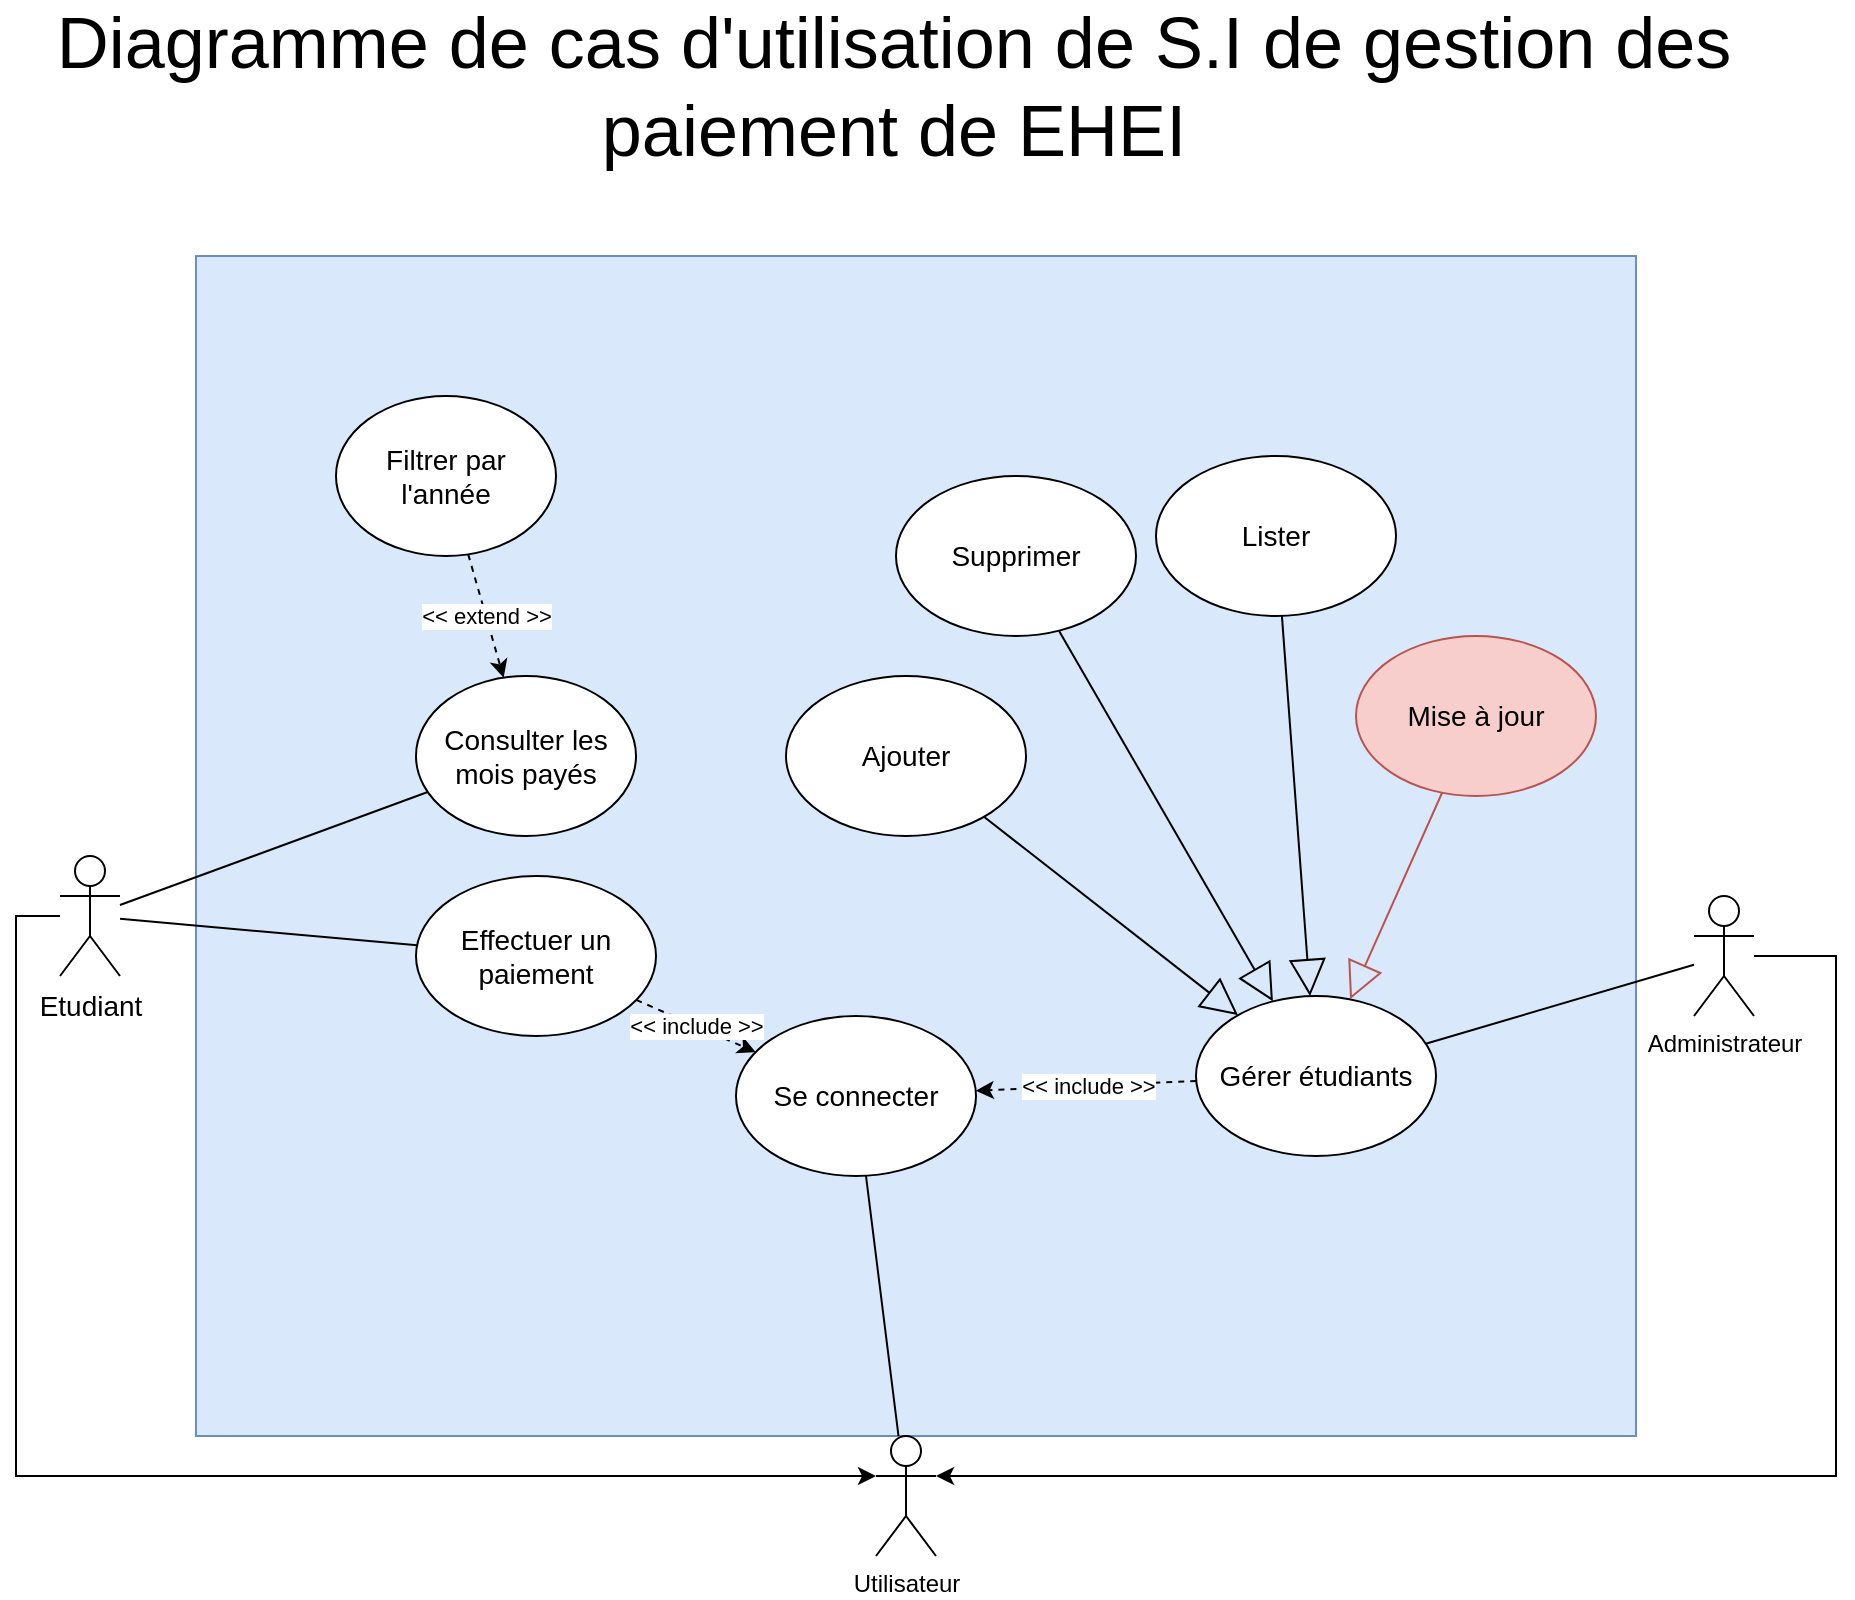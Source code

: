 <mxfile version="22.1.18" type="device" pages="3">
  <diagram name="Diagramme de cas d&#39;utlisation" id="22jYKfBDnZWw5TZZHojw">
    <mxGraphModel dx="1326" dy="895" grid="1" gridSize="10" guides="1" tooltips="1" connect="1" arrows="1" fold="1" page="0" pageScale="1" pageWidth="850" pageHeight="1100" math="0" shadow="0">
      <root>
        <mxCell id="0" />
        <mxCell id="1" parent="0" />
        <mxCell id="Y_bpcdaq26l3CIiZRV6S-45" value="" style="rounded=0;whiteSpace=wrap;html=1;fillColor=#dae8fc;strokeColor=#6c8ebf;" vertex="1" parent="1">
          <mxGeometry x="-70" y="-200" width="720" height="590" as="geometry" />
        </mxCell>
        <mxCell id="Y_bpcdaq26l3CIiZRV6S-1" value="&lt;div style=&quot;font-size: 14px;&quot;&gt;Se connecter&lt;/div&gt;" style="ellipse;whiteSpace=wrap;html=1;fontSize=14;" vertex="1" parent="1">
          <mxGeometry x="200" y="180" width="120" height="80" as="geometry" />
        </mxCell>
        <mxCell id="Y_bpcdaq26l3CIiZRV6S-2" value="Effectuer un paiement" style="ellipse;whiteSpace=wrap;html=1;fontSize=14;" vertex="1" parent="1">
          <mxGeometry x="40" y="110" width="120" height="80" as="geometry" />
        </mxCell>
        <mxCell id="Y_bpcdaq26l3CIiZRV6S-46" style="edgeStyle=orthogonalEdgeStyle;rounded=0;orthogonalLoop=1;jettySize=auto;html=1;" edge="1" parent="1" source="Y_bpcdaq26l3CIiZRV6S-3" target="Y_bpcdaq26l3CIiZRV6S-15">
          <mxGeometry relative="1" as="geometry">
            <Array as="points">
              <mxPoint x="-160" y="130" />
              <mxPoint x="-160" y="410" />
            </Array>
          </mxGeometry>
        </mxCell>
        <mxCell id="Y_bpcdaq26l3CIiZRV6S-3" value="&lt;div style=&quot;font-size: 14px;&quot;&gt;Etudiant&lt;/div&gt;" style="shape=umlActor;verticalLabelPosition=bottom;verticalAlign=top;html=1;outlineConnect=0;fontSize=14;" vertex="1" parent="1">
          <mxGeometry x="-138" y="100" width="30" height="60" as="geometry" />
        </mxCell>
        <mxCell id="Y_bpcdaq26l3CIiZRV6S-5" value="" style="endArrow=none;html=1;rounded=0;fontSize=14;" edge="1" parent="1" source="Y_bpcdaq26l3CIiZRV6S-3" target="Y_bpcdaq26l3CIiZRV6S-2">
          <mxGeometry width="50" height="50" relative="1" as="geometry">
            <mxPoint x="-70" y="139" as="sourcePoint" />
            <mxPoint x="210" y="123" as="targetPoint" />
          </mxGeometry>
        </mxCell>
        <mxCell id="Y_bpcdaq26l3CIiZRV6S-9" value="" style="endArrow=classic;html=1;rounded=0;dashed=1;" edge="1" parent="1" source="Y_bpcdaq26l3CIiZRV6S-2" target="Y_bpcdaq26l3CIiZRV6S-1">
          <mxGeometry width="50" height="50" relative="1" as="geometry">
            <mxPoint x="330" y="130" as="sourcePoint" />
            <mxPoint x="380" y="80" as="targetPoint" />
          </mxGeometry>
        </mxCell>
        <mxCell id="Y_bpcdaq26l3CIiZRV6S-10" value="&amp;lt;&amp;lt; include &amp;gt;&amp;gt;" style="edgeLabel;html=1;align=center;verticalAlign=middle;resizable=0;points=[];" vertex="1" connectable="0" parent="Y_bpcdaq26l3CIiZRV6S-9">
          <mxGeometry x="-0.024" relative="1" as="geometry">
            <mxPoint as="offset" />
          </mxGeometry>
        </mxCell>
        <mxCell id="Y_bpcdaq26l3CIiZRV6S-21" style="edgeStyle=orthogonalEdgeStyle;rounded=0;orthogonalLoop=1;jettySize=auto;html=1;" edge="1" parent="1" source="Y_bpcdaq26l3CIiZRV6S-11" target="Y_bpcdaq26l3CIiZRV6S-15">
          <mxGeometry relative="1" as="geometry">
            <Array as="points">
              <mxPoint x="750" y="150" />
              <mxPoint x="750" y="410" />
            </Array>
          </mxGeometry>
        </mxCell>
        <mxCell id="Y_bpcdaq26l3CIiZRV6S-11" value="&lt;div&gt;Administrateur&lt;/div&gt;" style="shape=umlActor;verticalLabelPosition=bottom;verticalAlign=top;html=1;outlineConnect=0;" vertex="1" parent="1">
          <mxGeometry x="679" y="120" width="30" height="60" as="geometry" />
        </mxCell>
        <mxCell id="Y_bpcdaq26l3CIiZRV6S-12" value="Ajouter" style="ellipse;whiteSpace=wrap;html=1;fontSize=14;" vertex="1" parent="1">
          <mxGeometry x="225" y="10" width="120" height="80" as="geometry" />
        </mxCell>
        <mxCell id="Y_bpcdaq26l3CIiZRV6S-13" value="" style="endArrow=none;html=1;rounded=0;fontSize=14;" edge="1" parent="1" source="Y_bpcdaq26l3CIiZRV6S-11" target="Y_bpcdaq26l3CIiZRV6S-27">
          <mxGeometry width="50" height="50" relative="1" as="geometry">
            <mxPoint x="-70" y="137" as="sourcePoint" />
            <mxPoint x="213" y="73" as="targetPoint" />
          </mxGeometry>
        </mxCell>
        <mxCell id="Y_bpcdaq26l3CIiZRV6S-15" value="Utilisateur" style="shape=umlActor;verticalLabelPosition=bottom;verticalAlign=top;html=1;outlineConnect=0;" vertex="1" parent="1">
          <mxGeometry x="270" y="390" width="30" height="60" as="geometry" />
        </mxCell>
        <mxCell id="Y_bpcdaq26l3CIiZRV6S-22" value="" style="endArrow=none;html=1;rounded=0;" edge="1" parent="1" source="Y_bpcdaq26l3CIiZRV6S-15" target="Y_bpcdaq26l3CIiZRV6S-1">
          <mxGeometry width="50" height="50" relative="1" as="geometry">
            <mxPoint x="150" y="320" as="sourcePoint" />
            <mxPoint x="200" y="270" as="targetPoint" />
          </mxGeometry>
        </mxCell>
        <mxCell id="Y_bpcdaq26l3CIiZRV6S-26" value="&lt;div&gt;Supprimer&lt;br&gt;&lt;/div&gt;" style="ellipse;whiteSpace=wrap;html=1;fontSize=14;" vertex="1" parent="1">
          <mxGeometry x="280" y="-90" width="120" height="80" as="geometry" />
        </mxCell>
        <mxCell id="Y_bpcdaq26l3CIiZRV6S-27" value="&lt;div&gt;Gérer étudiants&lt;/div&gt;" style="ellipse;whiteSpace=wrap;html=1;fontSize=14;" vertex="1" parent="1">
          <mxGeometry x="430" y="170" width="120" height="80" as="geometry" />
        </mxCell>
        <mxCell id="Y_bpcdaq26l3CIiZRV6S-29" value="" style="endArrow=block;endSize=16;endFill=0;html=1;rounded=0;" edge="1" parent="1" source="Y_bpcdaq26l3CIiZRV6S-26" target="Y_bpcdaq26l3CIiZRV6S-27">
          <mxGeometry width="160" relative="1" as="geometry">
            <mxPoint x="30" y="-40" as="sourcePoint" />
            <mxPoint x="190" y="-40" as="targetPoint" />
          </mxGeometry>
        </mxCell>
        <mxCell id="Y_bpcdaq26l3CIiZRV6S-30" value="" style="endArrow=block;endSize=16;endFill=0;html=1;rounded=0;" edge="1" parent="1" source="Y_bpcdaq26l3CIiZRV6S-12" target="Y_bpcdaq26l3CIiZRV6S-27">
          <mxGeometry width="160" relative="1" as="geometry">
            <mxPoint x="421" y="5" as="sourcePoint" />
            <mxPoint x="339" y="14" as="targetPoint" />
          </mxGeometry>
        </mxCell>
        <mxCell id="Y_bpcdaq26l3CIiZRV6S-31" value="" style="endArrow=classic;html=1;rounded=0;dashed=1;" edge="1" parent="1" source="Y_bpcdaq26l3CIiZRV6S-27" target="Y_bpcdaq26l3CIiZRV6S-1">
          <mxGeometry width="50" height="50" relative="1" as="geometry">
            <mxPoint x="150" y="95" as="sourcePoint" />
            <mxPoint x="240" y="196" as="targetPoint" />
          </mxGeometry>
        </mxCell>
        <mxCell id="Y_bpcdaq26l3CIiZRV6S-32" value="&amp;lt;&amp;lt; include &amp;gt;&amp;gt;" style="edgeLabel;html=1;align=center;verticalAlign=middle;resizable=0;points=[];" vertex="1" connectable="0" parent="Y_bpcdaq26l3CIiZRV6S-31">
          <mxGeometry x="-0.024" relative="1" as="geometry">
            <mxPoint as="offset" />
          </mxGeometry>
        </mxCell>
        <mxCell id="Y_bpcdaq26l3CIiZRV6S-33" value="Lister" style="ellipse;whiteSpace=wrap;html=1;fontSize=14;" vertex="1" parent="1">
          <mxGeometry x="410" y="-100" width="120" height="80" as="geometry" />
        </mxCell>
        <mxCell id="Y_bpcdaq26l3CIiZRV6S-34" value="" style="endArrow=block;endSize=16;endFill=0;html=1;rounded=0;" edge="1" parent="1" source="Y_bpcdaq26l3CIiZRV6S-33" target="Y_bpcdaq26l3CIiZRV6S-27">
          <mxGeometry width="160" relative="1" as="geometry">
            <mxPoint x="483" y="40" as="sourcePoint" />
            <mxPoint x="496" y="180" as="targetPoint" />
          </mxGeometry>
        </mxCell>
        <mxCell id="Y_bpcdaq26l3CIiZRV6S-35" value="Consulter les mois payés" style="ellipse;whiteSpace=wrap;html=1;fontSize=14;" vertex="1" parent="1">
          <mxGeometry x="40" y="10" width="110" height="80" as="geometry" />
        </mxCell>
        <mxCell id="Y_bpcdaq26l3CIiZRV6S-36" value="" style="endArrow=none;html=1;rounded=0;fontSize=14;" edge="1" parent="1" source="Y_bpcdaq26l3CIiZRV6S-3" target="Y_bpcdaq26l3CIiZRV6S-35">
          <mxGeometry width="50" height="50" relative="1" as="geometry">
            <mxPoint x="-70" y="142" as="sourcePoint" />
            <mxPoint x="51" y="154" as="targetPoint" />
          </mxGeometry>
        </mxCell>
        <mxCell id="Y_bpcdaq26l3CIiZRV6S-37" value="Filtrer par l&#39;année" style="ellipse;whiteSpace=wrap;html=1;fontSize=14;" vertex="1" parent="1">
          <mxGeometry y="-130" width="110" height="80" as="geometry" />
        </mxCell>
        <mxCell id="Y_bpcdaq26l3CIiZRV6S-38" value="" style="endArrow=classic;html=1;rounded=0;dashed=1;" edge="1" parent="1" source="Y_bpcdaq26l3CIiZRV6S-37" target="Y_bpcdaq26l3CIiZRV6S-35">
          <mxGeometry width="50" height="50" relative="1" as="geometry">
            <mxPoint x="170" y="-50" as="sourcePoint" />
            <mxPoint x="200" y="-20" as="targetPoint" />
          </mxGeometry>
        </mxCell>
        <mxCell id="Y_bpcdaq26l3CIiZRV6S-39" value="&amp;lt;&amp;lt; extend &amp;gt;&amp;gt;" style="edgeLabel;html=1;align=center;verticalAlign=middle;resizable=0;points=[];" vertex="1" connectable="0" parent="Y_bpcdaq26l3CIiZRV6S-38">
          <mxGeometry x="-0.024" relative="1" as="geometry">
            <mxPoint as="offset" />
          </mxGeometry>
        </mxCell>
        <mxCell id="Y_bpcdaq26l3CIiZRV6S-41" value="Mise à jour" style="ellipse;whiteSpace=wrap;html=1;fontSize=14;fillColor=#f8cecc;strokeColor=#b85450;" vertex="1" parent="1">
          <mxGeometry x="510" y="-10" width="120" height="80" as="geometry" />
        </mxCell>
        <mxCell id="Y_bpcdaq26l3CIiZRV6S-42" value="" style="endArrow=block;endSize=16;endFill=0;html=1;rounded=0;fillColor=#f8cecc;strokeColor=#b85450;" edge="1" parent="1" source="Y_bpcdaq26l3CIiZRV6S-41" target="Y_bpcdaq26l3CIiZRV6S-27">
          <mxGeometry width="160" relative="1" as="geometry">
            <mxPoint x="603" y="110" as="sourcePoint" />
            <mxPoint x="496.288" y="231.502" as="targetPoint" />
          </mxGeometry>
        </mxCell>
        <mxCell id="Y_bpcdaq26l3CIiZRV6S-43" value="&lt;font style=&quot;font-size: 36px;&quot;&gt;Diagramme de cas d&#39;utilisation de S.I de gestion des paiement de EHEI&lt;/font&gt;" style="text;html=1;strokeColor=none;fillColor=none;align=center;verticalAlign=middle;whiteSpace=wrap;rounded=0;" vertex="1" parent="1">
          <mxGeometry x="-151" y="-320" width="860" height="70" as="geometry" />
        </mxCell>
      </root>
    </mxGraphModel>
  </diagram>
  <diagram id="p4xdv5BpP25A05sRHIda" name="Modèle Conceptuel de Données">
    <mxGraphModel dx="1280" dy="870" grid="1" gridSize="10" guides="1" tooltips="1" connect="1" arrows="1" fold="1" page="0" pageScale="1" pageWidth="850" pageHeight="1100" math="0" shadow="0">
      <root>
        <mxCell id="0" />
        <mxCell id="1" parent="0" />
        <mxCell id="fLXpJm7yrMxdvDP5TUwN-3" value="Etudiant" style="swimlane;fontStyle=0;childLayout=stackLayout;horizontal=1;startSize=30;horizontalStack=0;resizeParent=1;resizeParentMax=0;resizeLast=0;collapsible=1;marginBottom=0;whiteSpace=wrap;html=1;" vertex="1" parent="1">
          <mxGeometry x="-170" y="130" width="140" height="240" as="geometry" />
        </mxCell>
        <mxCell id="fLXpJm7yrMxdvDP5TUwN-4" value="Id" style="text;strokeColor=none;fillColor=none;align=left;verticalAlign=middle;spacingLeft=4;spacingRight=4;overflow=hidden;points=[[0,0.5],[1,0.5]];portConstraint=eastwest;rotatable=0;whiteSpace=wrap;html=1;fontStyle=4" vertex="1" parent="fLXpJm7yrMxdvDP5TUwN-3">
          <mxGeometry y="30" width="140" height="30" as="geometry" />
        </mxCell>
        <mxCell id="fLXpJm7yrMxdvDP5TUwN-5" value="Nom" style="text;strokeColor=none;fillColor=none;align=left;verticalAlign=middle;spacingLeft=4;spacingRight=4;overflow=hidden;points=[[0,0.5],[1,0.5]];portConstraint=eastwest;rotatable=0;whiteSpace=wrap;html=1;" vertex="1" parent="fLXpJm7yrMxdvDP5TUwN-3">
          <mxGeometry y="60" width="140" height="30" as="geometry" />
        </mxCell>
        <mxCell id="fLXpJm7yrMxdvDP5TUwN-6" value="Prenom" style="text;strokeColor=none;fillColor=none;align=left;verticalAlign=middle;spacingLeft=4;spacingRight=4;overflow=hidden;points=[[0,0.5],[1,0.5]];portConstraint=eastwest;rotatable=0;whiteSpace=wrap;html=1;" vertex="1" parent="fLXpJm7yrMxdvDP5TUwN-3">
          <mxGeometry y="90" width="140" height="30" as="geometry" />
        </mxCell>
        <mxCell id="fLXpJm7yrMxdvDP5TUwN-8" value="Passe" style="text;strokeColor=none;fillColor=none;align=left;verticalAlign=middle;spacingLeft=4;spacingRight=4;overflow=hidden;points=[[0,0.5],[1,0.5]];portConstraint=eastwest;rotatable=0;whiteSpace=wrap;html=1;" vertex="1" parent="fLXpJm7yrMxdvDP5TUwN-3">
          <mxGeometry y="120" width="140" height="30" as="geometry" />
        </mxCell>
        <mxCell id="fLXpJm7yrMxdvDP5TUwN-16" value="Email" style="text;strokeColor=none;fillColor=none;align=left;verticalAlign=middle;spacingLeft=4;spacingRight=4;overflow=hidden;points=[[0,0.5],[1,0.5]];portConstraint=eastwest;rotatable=0;whiteSpace=wrap;html=1;" vertex="1" parent="fLXpJm7yrMxdvDP5TUwN-3">
          <mxGeometry y="150" width="140" height="30" as="geometry" />
        </mxCell>
        <mxCell id="fLXpJm7yrMxdvDP5TUwN-17" value="Login" style="text;strokeColor=none;fillColor=none;align=left;verticalAlign=middle;spacingLeft=4;spacingRight=4;overflow=hidden;points=[[0,0.5],[1,0.5]];portConstraint=eastwest;rotatable=0;whiteSpace=wrap;html=1;" vertex="1" parent="fLXpJm7yrMxdvDP5TUwN-3">
          <mxGeometry y="180" width="140" height="30" as="geometry" />
        </mxCell>
        <mxCell id="fLXpJm7yrMxdvDP5TUwN-7" value="Annee_Scolaire" style="text;strokeColor=none;fillColor=none;align=left;verticalAlign=middle;spacingLeft=4;spacingRight=4;overflow=hidden;points=[[0,0.5],[1,0.5]];portConstraint=eastwest;rotatable=0;whiteSpace=wrap;html=1;" vertex="1" parent="fLXpJm7yrMxdvDP5TUwN-3">
          <mxGeometry y="210" width="140" height="30" as="geometry" />
        </mxCell>
        <mxCell id="fLXpJm7yrMxdvDP5TUwN-9" value="Administrateur" style="swimlane;fontStyle=0;childLayout=stackLayout;horizontal=1;startSize=30;horizontalStack=0;resizeParent=1;resizeParentMax=0;resizeLast=0;collapsible=1;marginBottom=0;whiteSpace=wrap;html=1;" vertex="1" parent="1">
          <mxGeometry x="430" y="140" width="140" height="210" as="geometry" />
        </mxCell>
        <mxCell id="fLXpJm7yrMxdvDP5TUwN-10" value="Id" style="text;strokeColor=none;fillColor=none;align=left;verticalAlign=middle;spacingLeft=4;spacingRight=4;overflow=hidden;points=[[0,0.5],[1,0.5]];portConstraint=eastwest;rotatable=0;whiteSpace=wrap;html=1;fontStyle=4" vertex="1" parent="fLXpJm7yrMxdvDP5TUwN-9">
          <mxGeometry y="30" width="140" height="30" as="geometry" />
        </mxCell>
        <mxCell id="fLXpJm7yrMxdvDP5TUwN-11" value="Nom" style="text;strokeColor=none;fillColor=none;align=left;verticalAlign=middle;spacingLeft=4;spacingRight=4;overflow=hidden;points=[[0,0.5],[1,0.5]];portConstraint=eastwest;rotatable=0;whiteSpace=wrap;html=1;" vertex="1" parent="fLXpJm7yrMxdvDP5TUwN-9">
          <mxGeometry y="60" width="140" height="30" as="geometry" />
        </mxCell>
        <mxCell id="fLXpJm7yrMxdvDP5TUwN-12" value="Prenom" style="text;strokeColor=none;fillColor=none;align=left;verticalAlign=middle;spacingLeft=4;spacingRight=4;overflow=hidden;points=[[0,0.5],[1,0.5]];portConstraint=eastwest;rotatable=0;whiteSpace=wrap;html=1;" vertex="1" parent="fLXpJm7yrMxdvDP5TUwN-9">
          <mxGeometry y="90" width="140" height="30" as="geometry" />
        </mxCell>
        <mxCell id="fLXpJm7yrMxdvDP5TUwN-14" value="Passe" style="text;strokeColor=none;fillColor=none;align=left;verticalAlign=middle;spacingLeft=4;spacingRight=4;overflow=hidden;points=[[0,0.5],[1,0.5]];portConstraint=eastwest;rotatable=0;whiteSpace=wrap;html=1;" vertex="1" parent="fLXpJm7yrMxdvDP5TUwN-9">
          <mxGeometry y="120" width="140" height="30" as="geometry" />
        </mxCell>
        <mxCell id="fLXpJm7yrMxdvDP5TUwN-15" value="Email" style="text;strokeColor=none;fillColor=none;align=left;verticalAlign=middle;spacingLeft=4;spacingRight=4;overflow=hidden;points=[[0,0.5],[1,0.5]];portConstraint=eastwest;rotatable=0;whiteSpace=wrap;html=1;" vertex="1" parent="fLXpJm7yrMxdvDP5TUwN-9">
          <mxGeometry y="150" width="140" height="30" as="geometry" />
        </mxCell>
        <mxCell id="fLXpJm7yrMxdvDP5TUwN-18" value="Login" style="text;strokeColor=none;fillColor=none;align=left;verticalAlign=middle;spacingLeft=4;spacingRight=4;overflow=hidden;points=[[0,0.5],[1,0.5]];portConstraint=eastwest;rotatable=0;whiteSpace=wrap;html=1;" vertex="1" parent="fLXpJm7yrMxdvDP5TUwN-9">
          <mxGeometry y="180" width="140" height="30" as="geometry" />
        </mxCell>
        <mxCell id="XOuO2czlWcrW3By1tzwt-1" value="Facture" style="swimlane;fontStyle=0;childLayout=stackLayout;horizontal=1;startSize=30;horizontalStack=0;resizeParent=1;resizeParentMax=0;resizeLast=0;collapsible=1;marginBottom=0;whiteSpace=wrap;html=1;" vertex="1" parent="1">
          <mxGeometry x="390" y="430" width="140" height="60" as="geometry" />
        </mxCell>
        <mxCell id="XOuO2czlWcrW3By1tzwt-2" value="Id" style="text;strokeColor=none;fillColor=none;align=left;verticalAlign=middle;spacingLeft=4;spacingRight=4;overflow=hidden;points=[[0,0.5],[1,0.5]];portConstraint=eastwest;rotatable=0;whiteSpace=wrap;html=1;fontStyle=4" vertex="1" parent="XOuO2czlWcrW3By1tzwt-1">
          <mxGeometry y="30" width="140" height="30" as="geometry" />
        </mxCell>
        <mxCell id="XOuO2czlWcrW3By1tzwt-15" value="" style="group" vertex="1" connectable="0" parent="1">
          <mxGeometry x="130" y="250" width="110" height="80" as="geometry" />
        </mxCell>
        <mxCell id="XOuO2czlWcrW3By1tzwt-13" value="" style="shape=lineEllipse;perimeter=ellipsePerimeter;whiteSpace=wrap;html=1;backgroundOutline=1;" vertex="1" parent="XOuO2czlWcrW3By1tzwt-15">
          <mxGeometry width="110" height="80" as="geometry" />
        </mxCell>
        <mxCell id="XOuO2czlWcrW3By1tzwt-14" value="&lt;font style=&quot;font-size: 14px;&quot;&gt;Supprimer&lt;/font&gt;" style="text;html=1;strokeColor=none;fillColor=none;align=center;verticalAlign=middle;whiteSpace=wrap;rounded=0;" vertex="1" parent="XOuO2czlWcrW3By1tzwt-15">
          <mxGeometry x="25" y="10" width="60" height="30" as="geometry" />
        </mxCell>
        <mxCell id="XOuO2czlWcrW3By1tzwt-16" value="" style="endArrow=none;html=1;rounded=0;startArrow=classic;startFill=1;" edge="1" parent="1" source="fLXpJm7yrMxdvDP5TUwN-3" target="XOuO2czlWcrW3By1tzwt-13">
          <mxGeometry width="50" height="50" relative="1" as="geometry">
            <mxPoint x="80" y="220" as="sourcePoint" />
            <mxPoint x="130" y="170" as="targetPoint" />
          </mxGeometry>
        </mxCell>
        <mxCell id="XOuO2czlWcrW3By1tzwt-18" value="0,1" style="edgeLabel;html=1;align=center;verticalAlign=middle;resizable=0;points=[];" vertex="1" connectable="0" parent="XOuO2czlWcrW3By1tzwt-16">
          <mxGeometry x="-0.802" y="-1" relative="1" as="geometry">
            <mxPoint y="1" as="offset" />
          </mxGeometry>
        </mxCell>
        <mxCell id="XOuO2czlWcrW3By1tzwt-17" value="" style="endArrow=none;html=1;rounded=0;" edge="1" parent="1" source="XOuO2czlWcrW3By1tzwt-13" target="fLXpJm7yrMxdvDP5TUwN-9">
          <mxGeometry width="50" height="50" relative="1" as="geometry">
            <mxPoint x="-20" y="233" as="sourcePoint" />
            <mxPoint x="146" y="169" as="targetPoint" />
          </mxGeometry>
        </mxCell>
        <mxCell id="XOuO2czlWcrW3By1tzwt-19" value="&lt;div&gt;0,n&lt;/div&gt;" style="edgeLabel;html=1;align=center;verticalAlign=middle;resizable=0;points=[];" vertex="1" connectable="0" parent="XOuO2czlWcrW3By1tzwt-17">
          <mxGeometry x="0.847" relative="1" as="geometry">
            <mxPoint as="offset" />
          </mxGeometry>
        </mxCell>
        <mxCell id="XOuO2czlWcrW3By1tzwt-27" value="" style="group" vertex="1" connectable="0" parent="1">
          <mxGeometry x="80" y="470" width="140" height="100" as="geometry" />
        </mxCell>
        <mxCell id="XOuO2czlWcrW3By1tzwt-21" value="" style="shape=lineEllipse;perimeter=ellipsePerimeter;whiteSpace=wrap;html=1;backgroundOutline=1;" vertex="1" parent="XOuO2czlWcrW3By1tzwt-27">
          <mxGeometry width="140" height="100" as="geometry" />
        </mxCell>
        <mxCell id="XOuO2czlWcrW3By1tzwt-22" value="&lt;font style=&quot;font-size: 14px;&quot;&gt;Effectuer un paiement&lt;/font&gt;" style="text;html=1;strokeColor=none;fillColor=none;align=center;verticalAlign=middle;whiteSpace=wrap;rounded=0;" vertex="1" parent="XOuO2czlWcrW3By1tzwt-27">
          <mxGeometry x="20" y="20" width="100" height="20" as="geometry" />
        </mxCell>
        <mxCell id="XOuO2czlWcrW3By1tzwt-24" value="Date_Paiement" style="text;html=1;strokeColor=none;fillColor=none;align=center;verticalAlign=middle;whiteSpace=wrap;rounded=0;" vertex="1" parent="XOuO2czlWcrW3By1tzwt-27">
          <mxGeometry x="40" y="50" width="60" height="30" as="geometry" />
        </mxCell>
        <mxCell id="XOuO2czlWcrW3By1tzwt-28" value="" style="endArrow=none;html=1;rounded=0;" edge="1" parent="1" source="fLXpJm7yrMxdvDP5TUwN-3" target="XOuO2czlWcrW3By1tzwt-21">
          <mxGeometry width="50" height="50" relative="1" as="geometry">
            <mxPoint x="50" y="440" as="sourcePoint" />
            <mxPoint x="100" y="390" as="targetPoint" />
          </mxGeometry>
        </mxCell>
        <mxCell id="XOuO2czlWcrW3By1tzwt-31" value="0,n" style="edgeLabel;html=1;align=center;verticalAlign=middle;resizable=0;points=[];" vertex="1" connectable="0" parent="XOuO2czlWcrW3By1tzwt-28">
          <mxGeometry x="-0.808" y="2" relative="1" as="geometry">
            <mxPoint as="offset" />
          </mxGeometry>
        </mxCell>
        <mxCell id="XOuO2czlWcrW3By1tzwt-29" value="" style="endArrow=none;html=1;rounded=0;" edge="1" parent="1" source="XOuO2czlWcrW3By1tzwt-21" target="XOuO2czlWcrW3By1tzwt-1">
          <mxGeometry width="50" height="50" relative="1" as="geometry">
            <mxPoint x="-20" y="314" as="sourcePoint" />
            <mxPoint x="122" y="423" as="targetPoint" />
          </mxGeometry>
        </mxCell>
        <mxCell id="XOuO2czlWcrW3By1tzwt-32" value="1,1" style="edgeLabel;html=1;align=center;verticalAlign=middle;resizable=0;points=[];" vertex="1" connectable="0" parent="XOuO2czlWcrW3By1tzwt-29">
          <mxGeometry x="0.803" y="1" relative="1" as="geometry">
            <mxPoint as="offset" />
          </mxGeometry>
        </mxCell>
        <mxCell id="U9dvrsGl_JqvgkqLc1zF-4" value="" style="group" vertex="1" connectable="0" parent="1">
          <mxGeometry x="130" y="60" width="110" height="80" as="geometry" />
        </mxCell>
        <mxCell id="U9dvrsGl_JqvgkqLc1zF-5" value="" style="shape=lineEllipse;perimeter=ellipsePerimeter;whiteSpace=wrap;html=1;backgroundOutline=1;" vertex="1" parent="U9dvrsGl_JqvgkqLc1zF-4">
          <mxGeometry width="110" height="80" as="geometry" />
        </mxCell>
        <mxCell id="U9dvrsGl_JqvgkqLc1zF-6" value="&lt;font style=&quot;font-size: 14px;&quot;&gt;Ajouter&lt;/font&gt;" style="text;html=1;strokeColor=none;fillColor=none;align=center;verticalAlign=middle;whiteSpace=wrap;rounded=0;" vertex="1" parent="U9dvrsGl_JqvgkqLc1zF-4">
          <mxGeometry x="25" y="10" width="60" height="30" as="geometry" />
        </mxCell>
        <mxCell id="U9dvrsGl_JqvgkqLc1zF-7" value="" style="endArrow=none;html=1;rounded=0;startArrow=classic;startFill=1;" edge="1" parent="1" target="U9dvrsGl_JqvgkqLc1zF-5" source="fLXpJm7yrMxdvDP5TUwN-3">
          <mxGeometry width="50" height="50" relative="1" as="geometry">
            <mxPoint x="-30" y="70" as="sourcePoint" />
            <mxPoint x="130" y="-20" as="targetPoint" />
          </mxGeometry>
        </mxCell>
        <mxCell id="U9dvrsGl_JqvgkqLc1zF-8" value="1,1" style="edgeLabel;html=1;align=center;verticalAlign=middle;resizable=0;points=[];" vertex="1" connectable="0" parent="U9dvrsGl_JqvgkqLc1zF-7">
          <mxGeometry x="-0.802" y="-1" relative="1" as="geometry">
            <mxPoint y="1" as="offset" />
          </mxGeometry>
        </mxCell>
        <mxCell id="U9dvrsGl_JqvgkqLc1zF-9" value="" style="endArrow=none;html=1;rounded=0;" edge="1" parent="1" source="U9dvrsGl_JqvgkqLc1zF-5" target="fLXpJm7yrMxdvDP5TUwN-9">
          <mxGeometry width="50" height="50" relative="1" as="geometry">
            <mxPoint x="-20" y="43" as="sourcePoint" />
            <mxPoint x="430" y="65" as="targetPoint" />
          </mxGeometry>
        </mxCell>
        <mxCell id="U9dvrsGl_JqvgkqLc1zF-10" value="&lt;div&gt;0,n&lt;/div&gt;" style="edgeLabel;html=1;align=center;verticalAlign=middle;resizable=0;points=[];" vertex="1" connectable="0" parent="U9dvrsGl_JqvgkqLc1zF-9">
          <mxGeometry x="0.847" relative="1" as="geometry">
            <mxPoint as="offset" />
          </mxGeometry>
        </mxCell>
        <mxCell id="S8A2-jKF2TTBNcCPMGpf-1" value="&lt;font style=&quot;font-size: 36px;&quot;&gt;Modèle Conceptuel de Données&lt;br&gt;&lt;/font&gt;" style="text;html=1;strokeColor=none;fillColor=none;align=center;verticalAlign=middle;whiteSpace=wrap;rounded=0;" vertex="1" parent="1">
          <mxGeometry x="-230" y="-60" width="860" height="70" as="geometry" />
        </mxCell>
      </root>
    </mxGraphModel>
  </diagram>
  <diagram id="TkexTxRCUjUuVSKVOQbz" name="Modèle Logique de données">
    <mxGraphModel dx="978" dy="522" grid="1" gridSize="10" guides="1" tooltips="1" connect="1" arrows="1" fold="1" page="0" pageScale="1" pageWidth="850" pageHeight="1100" math="0" shadow="0">
      <root>
        <mxCell id="0" />
        <mxCell id="1" parent="0" />
        <mxCell id="tRNBzl4piSs32QsZDn-Q-1" value="Etudiant" style="swimlane;fontStyle=0;childLayout=stackLayout;horizontal=1;startSize=30;horizontalStack=0;resizeParent=1;resizeParentMax=0;resizeLast=0;collapsible=1;marginBottom=0;whiteSpace=wrap;html=1;" vertex="1" parent="1">
          <mxGeometry x="180" y="350" width="170" height="300" as="geometry" />
        </mxCell>
        <mxCell id="tRNBzl4piSs32QsZDn-Q-2" value="Id" style="text;strokeColor=none;fillColor=none;align=left;verticalAlign=middle;spacingLeft=4;spacingRight=4;overflow=hidden;points=[[0,0.5],[1,0.5]];portConstraint=eastwest;rotatable=0;whiteSpace=wrap;html=1;fontStyle=4" vertex="1" parent="tRNBzl4piSs32QsZDn-Q-1">
          <mxGeometry y="30" width="170" height="30" as="geometry" />
        </mxCell>
        <mxCell id="tRNBzl4piSs32QsZDn-Q-42" value="&amp;nbsp;#Id_Admin_Ajouter_Par" style="text;strokeColor=none;fillColor=none;align=left;verticalAlign=middle;spacingLeft=4;spacingRight=4;overflow=hidden;points=[[0,0.5],[1,0.5]];portConstraint=eastwest;rotatable=0;whiteSpace=wrap;html=1;" vertex="1" parent="tRNBzl4piSs32QsZDn-Q-1">
          <mxGeometry y="60" width="170" height="30" as="geometry" />
        </mxCell>
        <mxCell id="tRNBzl4piSs32QsZDn-Q-41" value="&amp;nbsp;#Id_Admin_Supprimer_Par" style="text;strokeColor=none;fillColor=none;align=left;verticalAlign=middle;spacingLeft=4;spacingRight=4;overflow=hidden;points=[[0,0.5],[1,0.5]];portConstraint=eastwest;rotatable=0;whiteSpace=wrap;html=1;" vertex="1" parent="tRNBzl4piSs32QsZDn-Q-1">
          <mxGeometry y="90" width="170" height="30" as="geometry" />
        </mxCell>
        <mxCell id="tRNBzl4piSs32QsZDn-Q-3" value="Nom" style="text;strokeColor=none;fillColor=none;align=left;verticalAlign=middle;spacingLeft=4;spacingRight=4;overflow=hidden;points=[[0,0.5],[1,0.5]];portConstraint=eastwest;rotatable=0;whiteSpace=wrap;html=1;" vertex="1" parent="tRNBzl4piSs32QsZDn-Q-1">
          <mxGeometry y="120" width="170" height="30" as="geometry" />
        </mxCell>
        <mxCell id="tRNBzl4piSs32QsZDn-Q-4" value="Prenom" style="text;strokeColor=none;fillColor=none;align=left;verticalAlign=middle;spacingLeft=4;spacingRight=4;overflow=hidden;points=[[0,0.5],[1,0.5]];portConstraint=eastwest;rotatable=0;whiteSpace=wrap;html=1;" vertex="1" parent="tRNBzl4piSs32QsZDn-Q-1">
          <mxGeometry y="150" width="170" height="30" as="geometry" />
        </mxCell>
        <mxCell id="tRNBzl4piSs32QsZDn-Q-5" value="Passe" style="text;strokeColor=none;fillColor=none;align=left;verticalAlign=middle;spacingLeft=4;spacingRight=4;overflow=hidden;points=[[0,0.5],[1,0.5]];portConstraint=eastwest;rotatable=0;whiteSpace=wrap;html=1;" vertex="1" parent="tRNBzl4piSs32QsZDn-Q-1">
          <mxGeometry y="180" width="170" height="30" as="geometry" />
        </mxCell>
        <mxCell id="tRNBzl4piSs32QsZDn-Q-6" value="Email" style="text;strokeColor=none;fillColor=none;align=left;verticalAlign=middle;spacingLeft=4;spacingRight=4;overflow=hidden;points=[[0,0.5],[1,0.5]];portConstraint=eastwest;rotatable=0;whiteSpace=wrap;html=1;" vertex="1" parent="tRNBzl4piSs32QsZDn-Q-1">
          <mxGeometry y="210" width="170" height="30" as="geometry" />
        </mxCell>
        <mxCell id="tRNBzl4piSs32QsZDn-Q-7" value="Login" style="text;strokeColor=none;fillColor=none;align=left;verticalAlign=middle;spacingLeft=4;spacingRight=4;overflow=hidden;points=[[0,0.5],[1,0.5]];portConstraint=eastwest;rotatable=0;whiteSpace=wrap;html=1;" vertex="1" parent="tRNBzl4piSs32QsZDn-Q-1">
          <mxGeometry y="240" width="170" height="30" as="geometry" />
        </mxCell>
        <mxCell id="tRNBzl4piSs32QsZDn-Q-8" value="Annee_Scolaire" style="text;strokeColor=none;fillColor=none;align=left;verticalAlign=middle;spacingLeft=4;spacingRight=4;overflow=hidden;points=[[0,0.5],[1,0.5]];portConstraint=eastwest;rotatable=0;whiteSpace=wrap;html=1;" vertex="1" parent="tRNBzl4piSs32QsZDn-Q-1">
          <mxGeometry y="270" width="170" height="30" as="geometry" />
        </mxCell>
        <mxCell id="tRNBzl4piSs32QsZDn-Q-9" value="Administrateur" style="swimlane;fontStyle=0;childLayout=stackLayout;horizontal=1;startSize=30;horizontalStack=0;resizeParent=1;resizeParentMax=0;resizeLast=0;collapsible=1;marginBottom=0;whiteSpace=wrap;html=1;" vertex="1" parent="1">
          <mxGeometry x="810" y="360" width="140" height="210" as="geometry" />
        </mxCell>
        <mxCell id="tRNBzl4piSs32QsZDn-Q-10" value="Id" style="text;strokeColor=none;fillColor=none;align=left;verticalAlign=middle;spacingLeft=4;spacingRight=4;overflow=hidden;points=[[0,0.5],[1,0.5]];portConstraint=eastwest;rotatable=0;whiteSpace=wrap;html=1;fontStyle=4" vertex="1" parent="tRNBzl4piSs32QsZDn-Q-9">
          <mxGeometry y="30" width="140" height="30" as="geometry" />
        </mxCell>
        <mxCell id="tRNBzl4piSs32QsZDn-Q-11" value="Nom" style="text;strokeColor=none;fillColor=none;align=left;verticalAlign=middle;spacingLeft=4;spacingRight=4;overflow=hidden;points=[[0,0.5],[1,0.5]];portConstraint=eastwest;rotatable=0;whiteSpace=wrap;html=1;" vertex="1" parent="tRNBzl4piSs32QsZDn-Q-9">
          <mxGeometry y="60" width="140" height="30" as="geometry" />
        </mxCell>
        <mxCell id="tRNBzl4piSs32QsZDn-Q-12" value="Prenom" style="text;strokeColor=none;fillColor=none;align=left;verticalAlign=middle;spacingLeft=4;spacingRight=4;overflow=hidden;points=[[0,0.5],[1,0.5]];portConstraint=eastwest;rotatable=0;whiteSpace=wrap;html=1;" vertex="1" parent="tRNBzl4piSs32QsZDn-Q-9">
          <mxGeometry y="90" width="140" height="30" as="geometry" />
        </mxCell>
        <mxCell id="tRNBzl4piSs32QsZDn-Q-13" value="Passe" style="text;strokeColor=none;fillColor=none;align=left;verticalAlign=middle;spacingLeft=4;spacingRight=4;overflow=hidden;points=[[0,0.5],[1,0.5]];portConstraint=eastwest;rotatable=0;whiteSpace=wrap;html=1;" vertex="1" parent="tRNBzl4piSs32QsZDn-Q-9">
          <mxGeometry y="120" width="140" height="30" as="geometry" />
        </mxCell>
        <mxCell id="tRNBzl4piSs32QsZDn-Q-14" value="Email" style="text;strokeColor=none;fillColor=none;align=left;verticalAlign=middle;spacingLeft=4;spacingRight=4;overflow=hidden;points=[[0,0.5],[1,0.5]];portConstraint=eastwest;rotatable=0;whiteSpace=wrap;html=1;" vertex="1" parent="tRNBzl4piSs32QsZDn-Q-9">
          <mxGeometry y="150" width="140" height="30" as="geometry" />
        </mxCell>
        <mxCell id="tRNBzl4piSs32QsZDn-Q-15" value="Login" style="text;strokeColor=none;fillColor=none;align=left;verticalAlign=middle;spacingLeft=4;spacingRight=4;overflow=hidden;points=[[0,0.5],[1,0.5]];portConstraint=eastwest;rotatable=0;whiteSpace=wrap;html=1;" vertex="1" parent="tRNBzl4piSs32QsZDn-Q-9">
          <mxGeometry y="180" width="140" height="30" as="geometry" />
        </mxCell>
        <mxCell id="tRNBzl4piSs32QsZDn-Q-40" value="&lt;font style=&quot;font-size: 36px;&quot;&gt;Modèle Logique de Données&lt;br&gt;&lt;/font&gt;" style="text;html=1;strokeColor=none;fillColor=none;align=center;verticalAlign=middle;whiteSpace=wrap;rounded=0;" vertex="1" parent="1">
          <mxGeometry x="150" y="160" width="860" height="70" as="geometry" />
        </mxCell>
        <mxCell id="tRNBzl4piSs32QsZDn-Q-46" value="Facture" style="swimlane;fontStyle=0;childLayout=stackLayout;horizontal=1;startSize=30;horizontalStack=0;resizeParent=1;resizeParentMax=0;resizeLast=0;collapsible=1;marginBottom=0;whiteSpace=wrap;html=1;" vertex="1" parent="1">
          <mxGeometry x="740" y="650" width="140" height="120" as="geometry" />
        </mxCell>
        <mxCell id="tRNBzl4piSs32QsZDn-Q-47" value="Id" style="text;strokeColor=none;fillColor=none;align=left;verticalAlign=middle;spacingLeft=4;spacingRight=4;overflow=hidden;points=[[0,0.5],[1,0.5]];portConstraint=eastwest;rotatable=0;whiteSpace=wrap;html=1;fontStyle=4" vertex="1" parent="tRNBzl4piSs32QsZDn-Q-46">
          <mxGeometry y="30" width="140" height="30" as="geometry" />
        </mxCell>
        <mxCell id="tRNBzl4piSs32QsZDn-Q-48" value="#Id_Etudiant" style="text;strokeColor=none;fillColor=none;align=left;verticalAlign=middle;spacingLeft=4;spacingRight=4;overflow=hidden;points=[[0,0.5],[1,0.5]];portConstraint=eastwest;rotatable=0;whiteSpace=wrap;html=1;" vertex="1" parent="tRNBzl4piSs32QsZDn-Q-46">
          <mxGeometry y="60" width="140" height="30" as="geometry" />
        </mxCell>
        <mxCell id="tRNBzl4piSs32QsZDn-Q-49" value="Date_Paiement" style="text;strokeColor=none;fillColor=none;align=left;verticalAlign=middle;spacingLeft=4;spacingRight=4;overflow=hidden;points=[[0,0.5],[1,0.5]];portConstraint=eastwest;rotatable=0;whiteSpace=wrap;html=1;" vertex="1" parent="tRNBzl4piSs32QsZDn-Q-46">
          <mxGeometry y="90" width="140" height="30" as="geometry" />
        </mxCell>
        <mxCell id="tRNBzl4piSs32QsZDn-Q-53" value="" style="endArrow=classic;html=1;rounded=0;" edge="1" parent="1" source="tRNBzl4piSs32QsZDn-Q-1" target="tRNBzl4piSs32QsZDn-Q-46">
          <mxGeometry width="50" height="50" relative="1" as="geometry">
            <mxPoint x="680" y="550" as="sourcePoint" />
            <mxPoint x="500" y="540" as="targetPoint" />
          </mxGeometry>
        </mxCell>
        <mxCell id="tRNBzl4piSs32QsZDn-Q-54" value="" style="endArrow=classic;html=1;rounded=0;" edge="1" parent="1" source="tRNBzl4piSs32QsZDn-Q-9" target="tRNBzl4piSs32QsZDn-Q-1">
          <mxGeometry width="50" height="50" relative="1" as="geometry">
            <mxPoint x="750" y="693" as="sourcePoint" />
            <mxPoint x="570" y="340" as="targetPoint" />
            <Array as="points" />
          </mxGeometry>
        </mxCell>
      </root>
    </mxGraphModel>
  </diagram>
</mxfile>
